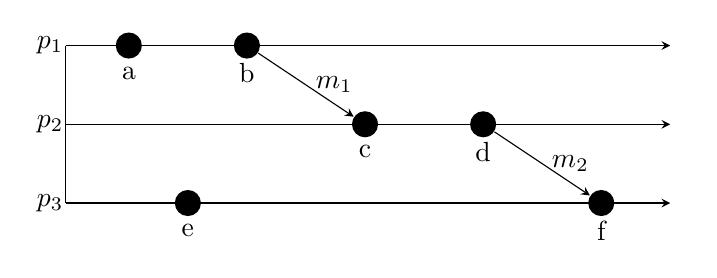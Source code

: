 %!TEX root = ../MCSS.tex
\begin{tikzpicture}[
arrow/.style={draw,->,>=stealth},
point/.style={circle,fill=black},
every node/.style={node distance = 10},
]

\node (p1) at (0,2) {$p_1$};
\node (p2) at (0,1) {$p_2$};
\node (p3) at (0,0) {$p_3$};

\node (p1l) at (0.2,2) {};
\node (p2l) at (0.2,1) {};
\node (p3l) at (0.2,0) {};

\node (p1r) at (8,2) {};
\node (p2r) at (8,1) {};
\node (p3r) at (8,0) {};

\path[draw] (p1l.center) edge (p3l.center);

\draw[arrow] (p1l.center) to (p1r);
\path[arrow] (p2l.center) to (p2r);
\path[arrow] (p3l.center) to (p3r);

\node[point] (a) at (1,2) {};
\node [below of = a] {a};
\node[point] (b) at (2.5,2) {};
\node [below of = b] {b};
\node[point] (c) at (4,1) {};
\node [below of = c] {c};
\node[point] (d) at (5.5,1) {};
\node [below of = d] {d};
\node[point] (e) at (1.75,0) {};
\node [below of = e] {e};
\node[point] (f) at (7,0) {};
\node [below of = f] {f};

\path[arrow] (b) edge node [right] {$m_1$} (c);
\path[arrow] (d) edge node [right] {$m_2$} (f);

\end{tikzpicture}